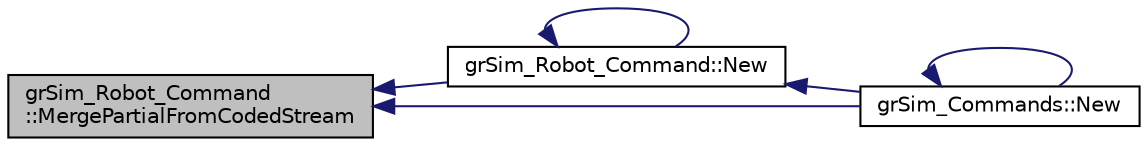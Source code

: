 digraph "grSim_Robot_Command::MergePartialFromCodedStream"
{
 // INTERACTIVE_SVG=YES
  edge [fontname="Helvetica",fontsize="10",labelfontname="Helvetica",labelfontsize="10"];
  node [fontname="Helvetica",fontsize="10",shape=record];
  rankdir="LR";
  Node1 [label="grSim_Robot_Command\l::MergePartialFromCodedStream",height=0.2,width=0.4,color="black", fillcolor="grey75", style="filled", fontcolor="black"];
  Node1 -> Node2 [dir="back",color="midnightblue",fontsize="10",style="solid",fontname="Helvetica"];
  Node2 [label="grSim_Robot_Command::New",height=0.2,width=0.4,color="black", fillcolor="white", style="filled",URL="$d1/d68/classgr_sim___robot___command.html#a76c74cbce2ec1fb5036810665baf3286"];
  Node2 -> Node2 [dir="back",color="midnightblue",fontsize="10",style="solid",fontname="Helvetica"];
  Node2 -> Node3 [dir="back",color="midnightblue",fontsize="10",style="solid",fontname="Helvetica"];
  Node3 [label="grSim_Commands::New",height=0.2,width=0.4,color="black", fillcolor="white", style="filled",URL="$d0/d13/classgr_sim___commands.html#a7cb453c060dfe17d1e950daa0dbb0b3b"];
  Node3 -> Node3 [dir="back",color="midnightblue",fontsize="10",style="solid",fontname="Helvetica"];
  Node1 -> Node3 [dir="back",color="midnightblue",fontsize="10",style="solid",fontname="Helvetica"];
}
